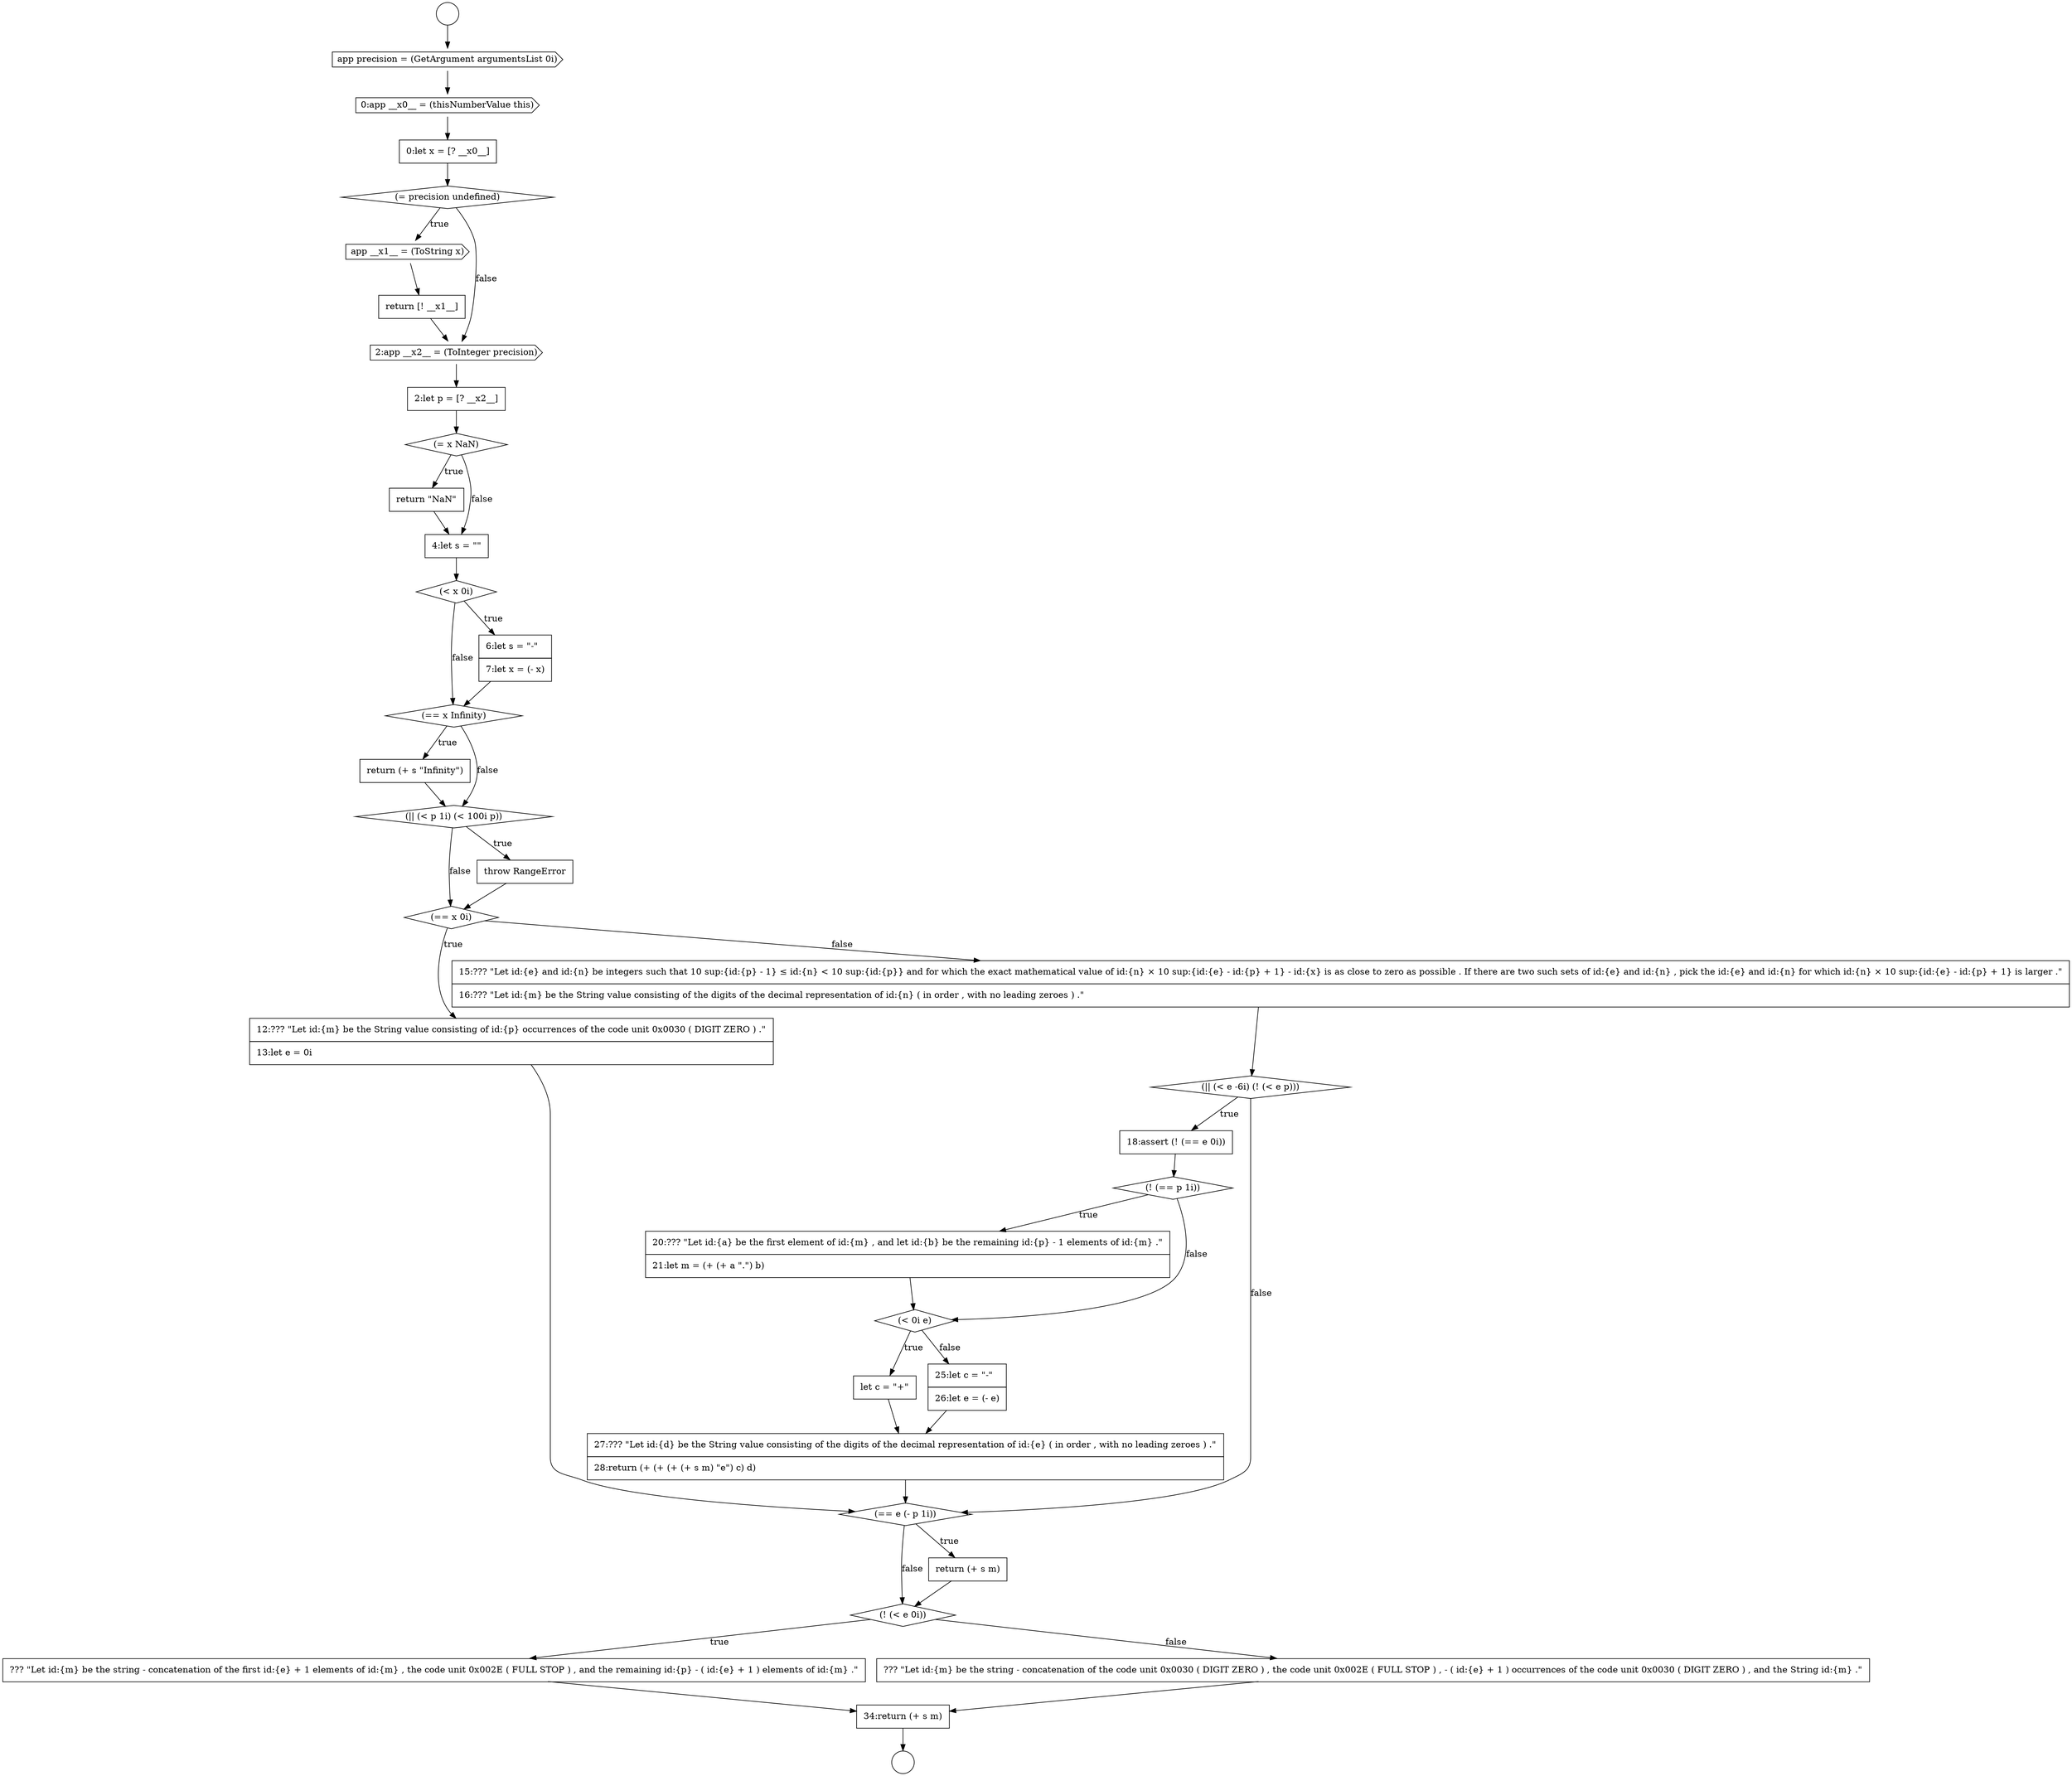 digraph {
  node11922 [shape=diamond, label=<<font color="black">(== x Infinity)</font>> color="black" fillcolor="white" style=filled]
  node11917 [shape=diamond, label=<<font color="black">(= x NaN)</font>> color="black" fillcolor="white" style=filled]
  node11913 [shape=cds, label=<<font color="black">app __x1__ = (ToString x)</font>> color="black" fillcolor="white" style=filled]
  node11926 [shape=diamond, label=<<font color="black">(== x 0i)</font>> color="black" fillcolor="white" style=filled]
  node11939 [shape=diamond, label=<<font color="black">(! (&lt; e 0i))</font>> color="black" fillcolor="white" style=filled]
  node11908 [shape=circle label=" " color="black" fillcolor="white" style=filled]
  node11940 [shape=none, margin=0, label=<<font color="black">
    <table border="0" cellborder="1" cellspacing="0" cellpadding="10">
      <tr><td align="left">??? &quot;Let id:{m} be the string - concatenation of the first id:{e} + 1 elements of id:{m} , the code unit 0x002E ( FULL STOP ) , and the remaining id:{p} - ( id:{e} + 1 ) elements of id:{m} .&quot;</td></tr>
    </table>
  </font>> color="black" fillcolor="white" style=filled]
  node11920 [shape=diamond, label=<<font color="black">(&lt; x 0i)</font>> color="black" fillcolor="white" style=filled]
  node11932 [shape=none, margin=0, label=<<font color="black">
    <table border="0" cellborder="1" cellspacing="0" cellpadding="10">
      <tr><td align="left">20:??? &quot;Let id:{a} be the first element of id:{m} , and let id:{b} be the remaining id:{p} - 1 elements of id:{m} .&quot;</td></tr>
      <tr><td align="left">21:let m = (+ (+ a &quot;.&quot;) b)</td></tr>
    </table>
  </font>> color="black" fillcolor="white" style=filled]
  node11915 [shape=cds, label=<<font color="black">2:app __x2__ = (ToInteger precision)</font>> color="black" fillcolor="white" style=filled]
  node11942 [shape=none, margin=0, label=<<font color="black">
    <table border="0" cellborder="1" cellspacing="0" cellpadding="10">
      <tr><td align="left">34:return (+ s m)</td></tr>
    </table>
  </font>> color="black" fillcolor="white" style=filled]
  node11918 [shape=none, margin=0, label=<<font color="black">
    <table border="0" cellborder="1" cellspacing="0" cellpadding="10">
      <tr><td align="left">return &quot;NaN&quot;</td></tr>
    </table>
  </font>> color="black" fillcolor="white" style=filled]
  node11938 [shape=none, margin=0, label=<<font color="black">
    <table border="0" cellborder="1" cellspacing="0" cellpadding="10">
      <tr><td align="left">return (+ s m)</td></tr>
    </table>
  </font>> color="black" fillcolor="white" style=filled]
  node11912 [shape=diamond, label=<<font color="black">(= precision undefined)</font>> color="black" fillcolor="white" style=filled]
  node11930 [shape=none, margin=0, label=<<font color="black">
    <table border="0" cellborder="1" cellspacing="0" cellpadding="10">
      <tr><td align="left">18:assert (! (== e 0i))</td></tr>
    </table>
  </font>> color="black" fillcolor="white" style=filled]
  node11907 [shape=circle label=" " color="black" fillcolor="white" style=filled]
  node11934 [shape=none, margin=0, label=<<font color="black">
    <table border="0" cellborder="1" cellspacing="0" cellpadding="10">
      <tr><td align="left">let c = &quot;+&quot;</td></tr>
    </table>
  </font>> color="black" fillcolor="white" style=filled]
  node11911 [shape=none, margin=0, label=<<font color="black">
    <table border="0" cellborder="1" cellspacing="0" cellpadding="10">
      <tr><td align="left">0:let x = [? __x0__]</td></tr>
    </table>
  </font>> color="black" fillcolor="white" style=filled]
  node11929 [shape=diamond, label=<<font color="black">(|| (&lt; e -6i) (! (&lt; e p)))</font>> color="black" fillcolor="white" style=filled]
  node11923 [shape=none, margin=0, label=<<font color="black">
    <table border="0" cellborder="1" cellspacing="0" cellpadding="10">
      <tr><td align="left">return (+ s &quot;Infinity&quot;)</td></tr>
    </table>
  </font>> color="black" fillcolor="white" style=filled]
  node11927 [shape=none, margin=0, label=<<font color="black">
    <table border="0" cellborder="1" cellspacing="0" cellpadding="10">
      <tr><td align="left">12:??? &quot;Let id:{m} be the String value consisting of id:{p} occurrences of the code unit 0x0030 ( DIGIT ZERO ) .&quot;</td></tr>
      <tr><td align="left">13:let e = 0i</td></tr>
    </table>
  </font>> color="black" fillcolor="white" style=filled]
  node11916 [shape=none, margin=0, label=<<font color="black">
    <table border="0" cellborder="1" cellspacing="0" cellpadding="10">
      <tr><td align="left">2:let p = [? __x2__]</td></tr>
    </table>
  </font>> color="black" fillcolor="white" style=filled]
  node11933 [shape=diamond, label=<<font color="black">(&lt; 0i e)</font>> color="black" fillcolor="white" style=filled]
  node11941 [shape=none, margin=0, label=<<font color="black">
    <table border="0" cellborder="1" cellspacing="0" cellpadding="10">
      <tr><td align="left">??? &quot;Let id:{m} be the string - concatenation of the code unit 0x0030 ( DIGIT ZERO ) , the code unit 0x002E ( FULL STOP ) , - ( id:{e} + 1 ) occurrences of the code unit 0x0030 ( DIGIT ZERO ) , and the String id:{m} .&quot;</td></tr>
    </table>
  </font>> color="black" fillcolor="white" style=filled]
  node11936 [shape=none, margin=0, label=<<font color="black">
    <table border="0" cellborder="1" cellspacing="0" cellpadding="10">
      <tr><td align="left">27:??? &quot;Let id:{d} be the String value consisting of the digits of the decimal representation of id:{e} ( in order , with no leading zeroes ) .&quot;</td></tr>
      <tr><td align="left">28:return (+ (+ (+ (+ s m) &quot;e&quot;) c) d)</td></tr>
    </table>
  </font>> color="black" fillcolor="white" style=filled]
  node11919 [shape=none, margin=0, label=<<font color="black">
    <table border="0" cellborder="1" cellspacing="0" cellpadding="10">
      <tr><td align="left">4:let s = &quot;&quot;</td></tr>
    </table>
  </font>> color="black" fillcolor="white" style=filled]
  node11924 [shape=diamond, label=<<font color="black">(|| (&lt; p 1i) (&lt; 100i p))</font>> color="black" fillcolor="white" style=filled]
  node11937 [shape=diamond, label=<<font color="black">(== e (- p 1i))</font>> color="black" fillcolor="white" style=filled]
  node11909 [shape=cds, label=<<font color="black">app precision = (GetArgument argumentsList 0i)</font>> color="black" fillcolor="white" style=filled]
  node11931 [shape=diamond, label=<<font color="black">(! (== p 1i))</font>> color="black" fillcolor="white" style=filled]
  node11921 [shape=none, margin=0, label=<<font color="black">
    <table border="0" cellborder="1" cellspacing="0" cellpadding="10">
      <tr><td align="left">6:let s = &quot;-&quot;</td></tr>
      <tr><td align="left">7:let x = (- x)</td></tr>
    </table>
  </font>> color="black" fillcolor="white" style=filled]
  node11928 [shape=none, margin=0, label=<<font color="black">
    <table border="0" cellborder="1" cellspacing="0" cellpadding="10">
      <tr><td align="left">15:??? &quot;Let id:{e} and id:{n} be integers such that 10 sup:{id:{p} - 1} &le; id:{n} &lt; 10 sup:{id:{p}} and for which the exact mathematical value of id:{n} &times; 10 sup:{id:{e} - id:{p} + 1} - id:{x} is as close to zero as possible . If there are two such sets of id:{e} and id:{n} , pick the id:{e} and id:{n} for which id:{n} &times; 10 sup:{id:{e} - id:{p} + 1} is larger .&quot;</td></tr>
      <tr><td align="left">16:??? &quot;Let id:{m} be the String value consisting of the digits of the decimal representation of id:{n} ( in order , with no leading zeroes ) .&quot;</td></tr>
    </table>
  </font>> color="black" fillcolor="white" style=filled]
  node11914 [shape=none, margin=0, label=<<font color="black">
    <table border="0" cellborder="1" cellspacing="0" cellpadding="10">
      <tr><td align="left">return [! __x1__]</td></tr>
    </table>
  </font>> color="black" fillcolor="white" style=filled]
  node11935 [shape=none, margin=0, label=<<font color="black">
    <table border="0" cellborder="1" cellspacing="0" cellpadding="10">
      <tr><td align="left">25:let c = &quot;-&quot;</td></tr>
      <tr><td align="left">26:let e = (- e)</td></tr>
    </table>
  </font>> color="black" fillcolor="white" style=filled]
  node11910 [shape=cds, label=<<font color="black">0:app __x0__ = (thisNumberValue this)</font>> color="black" fillcolor="white" style=filled]
  node11925 [shape=none, margin=0, label=<<font color="black">
    <table border="0" cellborder="1" cellspacing="0" cellpadding="10">
      <tr><td align="left">throw RangeError</td></tr>
    </table>
  </font>> color="black" fillcolor="white" style=filled]
  node11929 -> node11930 [label=<<font color="black">true</font>> color="black"]
  node11929 -> node11937 [label=<<font color="black">false</font>> color="black"]
  node11923 -> node11924 [ color="black"]
  node11935 -> node11936 [ color="black"]
  node11939 -> node11940 [label=<<font color="black">true</font>> color="black"]
  node11939 -> node11941 [label=<<font color="black">false</font>> color="black"]
  node11938 -> node11939 [ color="black"]
  node11911 -> node11912 [ color="black"]
  node11917 -> node11918 [label=<<font color="black">true</font>> color="black"]
  node11917 -> node11919 [label=<<font color="black">false</font>> color="black"]
  node11930 -> node11931 [ color="black"]
  node11926 -> node11927 [label=<<font color="black">true</font>> color="black"]
  node11926 -> node11928 [label=<<font color="black">false</font>> color="black"]
  node11931 -> node11932 [label=<<font color="black">true</font>> color="black"]
  node11931 -> node11933 [label=<<font color="black">false</font>> color="black"]
  node11920 -> node11921 [label=<<font color="black">true</font>> color="black"]
  node11920 -> node11922 [label=<<font color="black">false</font>> color="black"]
  node11928 -> node11929 [ color="black"]
  node11919 -> node11920 [ color="black"]
  node11925 -> node11926 [ color="black"]
  node11940 -> node11942 [ color="black"]
  node11921 -> node11922 [ color="black"]
  node11942 -> node11908 [ color="black"]
  node11936 -> node11937 [ color="black"]
  node11916 -> node11917 [ color="black"]
  node11909 -> node11910 [ color="black"]
  node11933 -> node11934 [label=<<font color="black">true</font>> color="black"]
  node11933 -> node11935 [label=<<font color="black">false</font>> color="black"]
  node11934 -> node11936 [ color="black"]
  node11907 -> node11909 [ color="black"]
  node11932 -> node11933 [ color="black"]
  node11924 -> node11925 [label=<<font color="black">true</font>> color="black"]
  node11924 -> node11926 [label=<<font color="black">false</font>> color="black"]
  node11927 -> node11937 [ color="black"]
  node11941 -> node11942 [ color="black"]
  node11912 -> node11913 [label=<<font color="black">true</font>> color="black"]
  node11912 -> node11915 [label=<<font color="black">false</font>> color="black"]
  node11910 -> node11911 [ color="black"]
  node11915 -> node11916 [ color="black"]
  node11922 -> node11923 [label=<<font color="black">true</font>> color="black"]
  node11922 -> node11924 [label=<<font color="black">false</font>> color="black"]
  node11937 -> node11938 [label=<<font color="black">true</font>> color="black"]
  node11937 -> node11939 [label=<<font color="black">false</font>> color="black"]
  node11913 -> node11914 [ color="black"]
  node11918 -> node11919 [ color="black"]
  node11914 -> node11915 [ color="black"]
}
